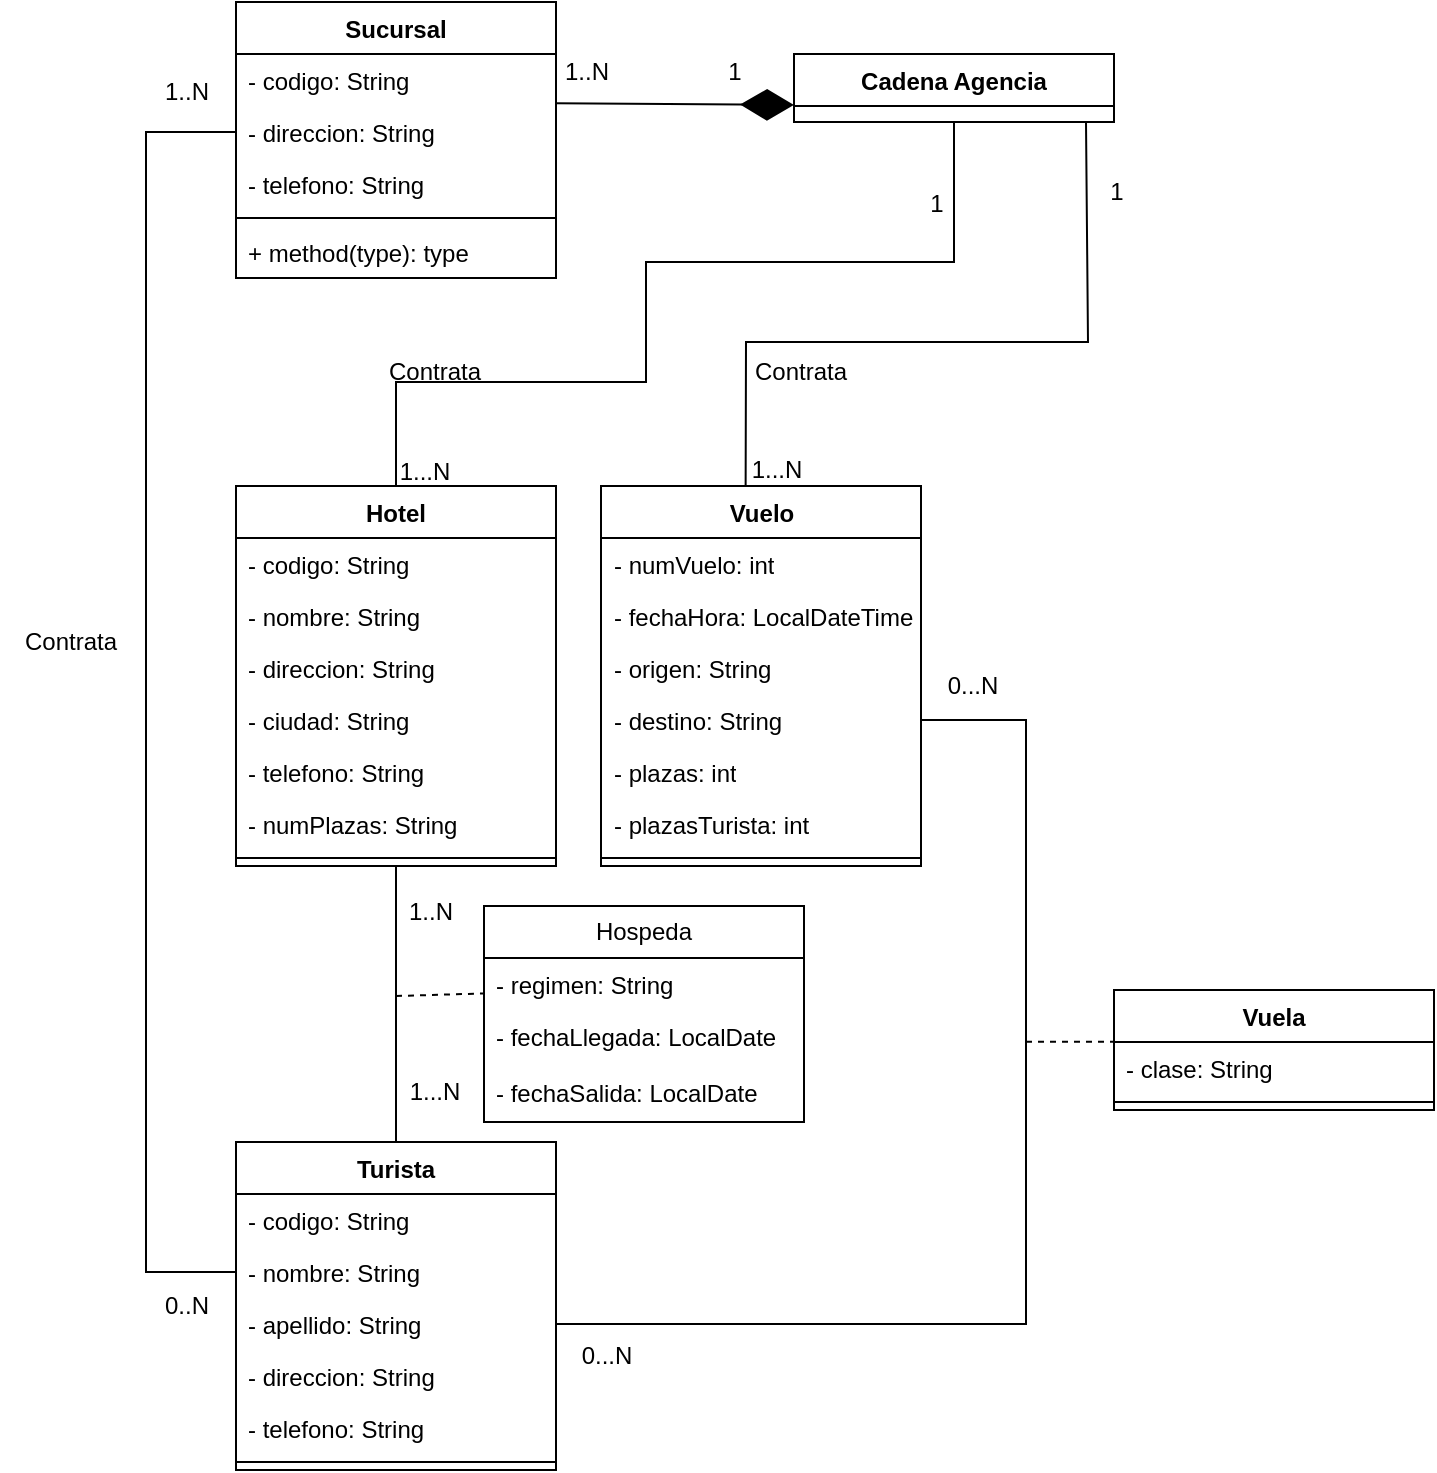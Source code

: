 <mxfile version="21.6.1" type="device">
  <diagram name="Página-1" id="2On3Ov69gY8EIRksSBhO">
    <mxGraphModel dx="1373" dy="-27" grid="1" gridSize="10" guides="1" tooltips="1" connect="1" arrows="1" fold="1" page="1" pageScale="1" pageWidth="1169" pageHeight="827" math="0" shadow="0">
      <root>
        <mxCell id="0" />
        <mxCell id="1" parent="0" />
        <mxCell id="q0I66nLLgs1c069e9Yv5-2" value="Cadena Agencia" style="swimlane;fontStyle=1;align=center;verticalAlign=top;childLayout=stackLayout;horizontal=1;startSize=26;horizontalStack=0;resizeParent=1;resizeParentMax=0;resizeLast=0;collapsible=1;marginBottom=0;whiteSpace=wrap;html=1;" vertex="1" parent="1">
          <mxGeometry x="687" y="899" width="160" height="34" as="geometry" />
        </mxCell>
        <mxCell id="q0I66nLLgs1c069e9Yv5-6" value="Sucursal" style="swimlane;fontStyle=1;align=center;verticalAlign=top;childLayout=stackLayout;horizontal=1;startSize=26;horizontalStack=0;resizeParent=1;resizeParentMax=0;resizeLast=0;collapsible=1;marginBottom=0;whiteSpace=wrap;html=1;" vertex="1" parent="1">
          <mxGeometry x="408" y="873" width="160" height="138" as="geometry" />
        </mxCell>
        <mxCell id="q0I66nLLgs1c069e9Yv5-7" value="- codigo: String" style="text;strokeColor=none;fillColor=none;align=left;verticalAlign=top;spacingLeft=4;spacingRight=4;overflow=hidden;rotatable=0;points=[[0,0.5],[1,0.5]];portConstraint=eastwest;whiteSpace=wrap;html=1;" vertex="1" parent="q0I66nLLgs1c069e9Yv5-6">
          <mxGeometry y="26" width="160" height="26" as="geometry" />
        </mxCell>
        <mxCell id="q0I66nLLgs1c069e9Yv5-13" value="- direccion: String" style="text;strokeColor=none;fillColor=none;align=left;verticalAlign=top;spacingLeft=4;spacingRight=4;overflow=hidden;rotatable=0;points=[[0,0.5],[1,0.5]];portConstraint=eastwest;whiteSpace=wrap;html=1;" vertex="1" parent="q0I66nLLgs1c069e9Yv5-6">
          <mxGeometry y="52" width="160" height="26" as="geometry" />
        </mxCell>
        <mxCell id="q0I66nLLgs1c069e9Yv5-14" value="- telefono: String" style="text;strokeColor=none;fillColor=none;align=left;verticalAlign=top;spacingLeft=4;spacingRight=4;overflow=hidden;rotatable=0;points=[[0,0.5],[1,0.5]];portConstraint=eastwest;whiteSpace=wrap;html=1;" vertex="1" parent="q0I66nLLgs1c069e9Yv5-6">
          <mxGeometry y="78" width="160" height="26" as="geometry" />
        </mxCell>
        <mxCell id="q0I66nLLgs1c069e9Yv5-8" value="" style="line;strokeWidth=1;fillColor=none;align=left;verticalAlign=middle;spacingTop=-1;spacingLeft=3;spacingRight=3;rotatable=0;labelPosition=right;points=[];portConstraint=eastwest;strokeColor=inherit;" vertex="1" parent="q0I66nLLgs1c069e9Yv5-6">
          <mxGeometry y="104" width="160" height="8" as="geometry" />
        </mxCell>
        <mxCell id="q0I66nLLgs1c069e9Yv5-9" value="+ method(type): type" style="text;strokeColor=none;fillColor=none;align=left;verticalAlign=top;spacingLeft=4;spacingRight=4;overflow=hidden;rotatable=0;points=[[0,0.5],[1,0.5]];portConstraint=eastwest;whiteSpace=wrap;html=1;" vertex="1" parent="q0I66nLLgs1c069e9Yv5-6">
          <mxGeometry y="112" width="160" height="26" as="geometry" />
        </mxCell>
        <mxCell id="q0I66nLLgs1c069e9Yv5-15" value="Hotel" style="swimlane;fontStyle=1;align=center;verticalAlign=top;childLayout=stackLayout;horizontal=1;startSize=26;horizontalStack=0;resizeParent=1;resizeParentMax=0;resizeLast=0;collapsible=1;marginBottom=0;whiteSpace=wrap;html=1;" vertex="1" parent="1">
          <mxGeometry x="408" y="1115" width="160" height="190" as="geometry" />
        </mxCell>
        <mxCell id="q0I66nLLgs1c069e9Yv5-16" value="- codigo: String" style="text;strokeColor=none;fillColor=none;align=left;verticalAlign=top;spacingLeft=4;spacingRight=4;overflow=hidden;rotatable=0;points=[[0,0.5],[1,0.5]];portConstraint=eastwest;whiteSpace=wrap;html=1;" vertex="1" parent="q0I66nLLgs1c069e9Yv5-15">
          <mxGeometry y="26" width="160" height="26" as="geometry" />
        </mxCell>
        <mxCell id="q0I66nLLgs1c069e9Yv5-17" value="- nombre: String" style="text;strokeColor=none;fillColor=none;align=left;verticalAlign=top;spacingLeft=4;spacingRight=4;overflow=hidden;rotatable=0;points=[[0,0.5],[1,0.5]];portConstraint=eastwest;whiteSpace=wrap;html=1;" vertex="1" parent="q0I66nLLgs1c069e9Yv5-15">
          <mxGeometry y="52" width="160" height="26" as="geometry" />
        </mxCell>
        <mxCell id="q0I66nLLgs1c069e9Yv5-18" value="- direccion: String" style="text;strokeColor=none;fillColor=none;align=left;verticalAlign=top;spacingLeft=4;spacingRight=4;overflow=hidden;rotatable=0;points=[[0,0.5],[1,0.5]];portConstraint=eastwest;whiteSpace=wrap;html=1;" vertex="1" parent="q0I66nLLgs1c069e9Yv5-15">
          <mxGeometry y="78" width="160" height="26" as="geometry" />
        </mxCell>
        <mxCell id="q0I66nLLgs1c069e9Yv5-21" value="- ciudad: String" style="text;strokeColor=none;fillColor=none;align=left;verticalAlign=top;spacingLeft=4;spacingRight=4;overflow=hidden;rotatable=0;points=[[0,0.5],[1,0.5]];portConstraint=eastwest;whiteSpace=wrap;html=1;" vertex="1" parent="q0I66nLLgs1c069e9Yv5-15">
          <mxGeometry y="104" width="160" height="26" as="geometry" />
        </mxCell>
        <mxCell id="q0I66nLLgs1c069e9Yv5-22" value="- telefono: String" style="text;strokeColor=none;fillColor=none;align=left;verticalAlign=top;spacingLeft=4;spacingRight=4;overflow=hidden;rotatable=0;points=[[0,0.5],[1,0.5]];portConstraint=eastwest;whiteSpace=wrap;html=1;" vertex="1" parent="q0I66nLLgs1c069e9Yv5-15">
          <mxGeometry y="130" width="160" height="26" as="geometry" />
        </mxCell>
        <mxCell id="q0I66nLLgs1c069e9Yv5-23" value="- numPlazas: String" style="text;strokeColor=none;fillColor=none;align=left;verticalAlign=top;spacingLeft=4;spacingRight=4;overflow=hidden;rotatable=0;points=[[0,0.5],[1,0.5]];portConstraint=eastwest;whiteSpace=wrap;html=1;" vertex="1" parent="q0I66nLLgs1c069e9Yv5-15">
          <mxGeometry y="156" width="160" height="26" as="geometry" />
        </mxCell>
        <mxCell id="q0I66nLLgs1c069e9Yv5-19" value="" style="line;strokeWidth=1;fillColor=none;align=left;verticalAlign=middle;spacingTop=-1;spacingLeft=3;spacingRight=3;rotatable=0;labelPosition=right;points=[];portConstraint=eastwest;strokeColor=inherit;" vertex="1" parent="q0I66nLLgs1c069e9Yv5-15">
          <mxGeometry y="182" width="160" height="8" as="geometry" />
        </mxCell>
        <mxCell id="q0I66nLLgs1c069e9Yv5-26" value="Vuelo" style="swimlane;fontStyle=1;align=center;verticalAlign=top;childLayout=stackLayout;horizontal=1;startSize=26;horizontalStack=0;resizeParent=1;resizeParentMax=0;resizeLast=0;collapsible=1;marginBottom=0;whiteSpace=wrap;html=1;" vertex="1" parent="1">
          <mxGeometry x="590.5" y="1115" width="160" height="190" as="geometry" />
        </mxCell>
        <mxCell id="q0I66nLLgs1c069e9Yv5-27" value="- numVuelo: int" style="text;strokeColor=none;fillColor=none;align=left;verticalAlign=top;spacingLeft=4;spacingRight=4;overflow=hidden;rotatable=0;points=[[0,0.5],[1,0.5]];portConstraint=eastwest;whiteSpace=wrap;html=1;" vertex="1" parent="q0I66nLLgs1c069e9Yv5-26">
          <mxGeometry y="26" width="160" height="26" as="geometry" />
        </mxCell>
        <mxCell id="q0I66nLLgs1c069e9Yv5-28" value="- fechaHora: LocalDateTime" style="text;strokeColor=none;fillColor=none;align=left;verticalAlign=top;spacingLeft=4;spacingRight=4;overflow=hidden;rotatable=0;points=[[0,0.5],[1,0.5]];portConstraint=eastwest;whiteSpace=wrap;html=1;" vertex="1" parent="q0I66nLLgs1c069e9Yv5-26">
          <mxGeometry y="52" width="160" height="26" as="geometry" />
        </mxCell>
        <mxCell id="q0I66nLLgs1c069e9Yv5-29" value="- origen: String" style="text;strokeColor=none;fillColor=none;align=left;verticalAlign=top;spacingLeft=4;spacingRight=4;overflow=hidden;rotatable=0;points=[[0,0.5],[1,0.5]];portConstraint=eastwest;whiteSpace=wrap;html=1;" vertex="1" parent="q0I66nLLgs1c069e9Yv5-26">
          <mxGeometry y="78" width="160" height="26" as="geometry" />
        </mxCell>
        <mxCell id="q0I66nLLgs1c069e9Yv5-30" value="- destino: String" style="text;strokeColor=none;fillColor=none;align=left;verticalAlign=top;spacingLeft=4;spacingRight=4;overflow=hidden;rotatable=0;points=[[0,0.5],[1,0.5]];portConstraint=eastwest;whiteSpace=wrap;html=1;" vertex="1" parent="q0I66nLLgs1c069e9Yv5-26">
          <mxGeometry y="104" width="160" height="26" as="geometry" />
        </mxCell>
        <mxCell id="q0I66nLLgs1c069e9Yv5-31" value="- plazas: int" style="text;strokeColor=none;fillColor=none;align=left;verticalAlign=top;spacingLeft=4;spacingRight=4;overflow=hidden;rotatable=0;points=[[0,0.5],[1,0.5]];portConstraint=eastwest;whiteSpace=wrap;html=1;" vertex="1" parent="q0I66nLLgs1c069e9Yv5-26">
          <mxGeometry y="130" width="160" height="26" as="geometry" />
        </mxCell>
        <mxCell id="q0I66nLLgs1c069e9Yv5-32" value="- plazasTurista: int" style="text;strokeColor=none;fillColor=none;align=left;verticalAlign=top;spacingLeft=4;spacingRight=4;overflow=hidden;rotatable=0;points=[[0,0.5],[1,0.5]];portConstraint=eastwest;whiteSpace=wrap;html=1;" vertex="1" parent="q0I66nLLgs1c069e9Yv5-26">
          <mxGeometry y="156" width="160" height="26" as="geometry" />
        </mxCell>
        <mxCell id="q0I66nLLgs1c069e9Yv5-33" value="" style="line;strokeWidth=1;fillColor=none;align=left;verticalAlign=middle;spacingTop=-1;spacingLeft=3;spacingRight=3;rotatable=0;labelPosition=right;points=[];portConstraint=eastwest;strokeColor=inherit;" vertex="1" parent="q0I66nLLgs1c069e9Yv5-26">
          <mxGeometry y="182" width="160" height="8" as="geometry" />
        </mxCell>
        <mxCell id="q0I66nLLgs1c069e9Yv5-34" value="Turista" style="swimlane;fontStyle=1;align=center;verticalAlign=top;childLayout=stackLayout;horizontal=1;startSize=26;horizontalStack=0;resizeParent=1;resizeParentMax=0;resizeLast=0;collapsible=1;marginBottom=0;whiteSpace=wrap;html=1;" vertex="1" parent="1">
          <mxGeometry x="408" y="1443" width="160" height="164" as="geometry" />
        </mxCell>
        <mxCell id="q0I66nLLgs1c069e9Yv5-35" value="- codigo: String" style="text;strokeColor=none;fillColor=none;align=left;verticalAlign=top;spacingLeft=4;spacingRight=4;overflow=hidden;rotatable=0;points=[[0,0.5],[1,0.5]];portConstraint=eastwest;whiteSpace=wrap;html=1;" vertex="1" parent="q0I66nLLgs1c069e9Yv5-34">
          <mxGeometry y="26" width="160" height="26" as="geometry" />
        </mxCell>
        <mxCell id="q0I66nLLgs1c069e9Yv5-36" value="- nombre: String" style="text;strokeColor=none;fillColor=none;align=left;verticalAlign=top;spacingLeft=4;spacingRight=4;overflow=hidden;rotatable=0;points=[[0,0.5],[1,0.5]];portConstraint=eastwest;whiteSpace=wrap;html=1;" vertex="1" parent="q0I66nLLgs1c069e9Yv5-34">
          <mxGeometry y="52" width="160" height="26" as="geometry" />
        </mxCell>
        <mxCell id="q0I66nLLgs1c069e9Yv5-42" value="- apellido: String" style="text;strokeColor=none;fillColor=none;align=left;verticalAlign=top;spacingLeft=4;spacingRight=4;overflow=hidden;rotatable=0;points=[[0,0.5],[1,0.5]];portConstraint=eastwest;whiteSpace=wrap;html=1;" vertex="1" parent="q0I66nLLgs1c069e9Yv5-34">
          <mxGeometry y="78" width="160" height="26" as="geometry" />
        </mxCell>
        <mxCell id="q0I66nLLgs1c069e9Yv5-37" value="- direccion: String" style="text;strokeColor=none;fillColor=none;align=left;verticalAlign=top;spacingLeft=4;spacingRight=4;overflow=hidden;rotatable=0;points=[[0,0.5],[1,0.5]];portConstraint=eastwest;whiteSpace=wrap;html=1;" vertex="1" parent="q0I66nLLgs1c069e9Yv5-34">
          <mxGeometry y="104" width="160" height="26" as="geometry" />
        </mxCell>
        <mxCell id="q0I66nLLgs1c069e9Yv5-39" value="- telefono: String" style="text;strokeColor=none;fillColor=none;align=left;verticalAlign=top;spacingLeft=4;spacingRight=4;overflow=hidden;rotatable=0;points=[[0,0.5],[1,0.5]];portConstraint=eastwest;whiteSpace=wrap;html=1;" vertex="1" parent="q0I66nLLgs1c069e9Yv5-34">
          <mxGeometry y="130" width="160" height="26" as="geometry" />
        </mxCell>
        <mxCell id="q0I66nLLgs1c069e9Yv5-41" value="" style="line;strokeWidth=1;fillColor=none;align=left;verticalAlign=middle;spacingTop=-1;spacingLeft=3;spacingRight=3;rotatable=0;labelPosition=right;points=[];portConstraint=eastwest;strokeColor=inherit;" vertex="1" parent="q0I66nLLgs1c069e9Yv5-34">
          <mxGeometry y="156" width="160" height="8" as="geometry" />
        </mxCell>
        <mxCell id="q0I66nLLgs1c069e9Yv5-46" value="" style="endArrow=none;html=1;rounded=0;exitX=0.5;exitY=0;exitDx=0;exitDy=0;entryX=0.5;entryY=1;entryDx=0;entryDy=0;" edge="1" parent="1" source="q0I66nLLgs1c069e9Yv5-15" target="q0I66nLLgs1c069e9Yv5-2">
          <mxGeometry width="50" height="50" relative="1" as="geometry">
            <mxPoint x="423" y="1053" as="sourcePoint" />
            <mxPoint x="473" y="1003" as="targetPoint" />
            <Array as="points">
              <mxPoint x="488" y="1063" />
              <mxPoint x="613" y="1063" />
              <mxPoint x="613" y="1003" />
              <mxPoint x="767" y="1003" />
            </Array>
          </mxGeometry>
        </mxCell>
        <mxCell id="q0I66nLLgs1c069e9Yv5-55" value="" style="endArrow=none;html=1;rounded=0;exitX=0.452;exitY=0.001;exitDx=0;exitDy=0;exitPerimeter=0;" edge="1" parent="1" source="q0I66nLLgs1c069e9Yv5-26">
          <mxGeometry width="50" height="50" relative="1" as="geometry">
            <mxPoint x="523" y="1043" as="sourcePoint" />
            <mxPoint x="833" y="933" as="targetPoint" />
            <Array as="points">
              <mxPoint x="663" y="1043" />
              <mxPoint x="834" y="1043" />
            </Array>
          </mxGeometry>
        </mxCell>
        <mxCell id="q0I66nLLgs1c069e9Yv5-56" value="1...N" style="text;html=1;align=center;verticalAlign=middle;resizable=0;points=[];autosize=1;strokeColor=none;fillColor=none;" vertex="1" parent="1">
          <mxGeometry x="477" y="1093" width="50" height="30" as="geometry" />
        </mxCell>
        <mxCell id="q0I66nLLgs1c069e9Yv5-57" value="1" style="text;html=1;align=center;verticalAlign=middle;resizable=0;points=[];autosize=1;strokeColor=none;fillColor=none;" vertex="1" parent="1">
          <mxGeometry x="743" y="959" width="30" height="30" as="geometry" />
        </mxCell>
        <mxCell id="q0I66nLLgs1c069e9Yv5-59" value="Contrata" style="text;html=1;align=center;verticalAlign=middle;resizable=0;points=[];autosize=1;strokeColor=none;fillColor=none;" vertex="1" parent="1">
          <mxGeometry x="472" y="1043" width="70" height="30" as="geometry" />
        </mxCell>
        <mxCell id="q0I66nLLgs1c069e9Yv5-60" value="" style="endArrow=none;html=1;rounded=0;exitX=0.5;exitY=0;exitDx=0;exitDy=0;entryX=0.5;entryY=1;entryDx=0;entryDy=0;" edge="1" parent="1" source="q0I66nLLgs1c069e9Yv5-34" target="q0I66nLLgs1c069e9Yv5-15">
          <mxGeometry width="50" height="50" relative="1" as="geometry">
            <mxPoint x="413" y="1223" as="sourcePoint" />
            <mxPoint x="463" y="1173" as="targetPoint" />
          </mxGeometry>
        </mxCell>
        <mxCell id="q0I66nLLgs1c069e9Yv5-61" value="1...N" style="text;html=1;align=center;verticalAlign=middle;resizable=0;points=[];autosize=1;strokeColor=none;fillColor=none;" vertex="1" parent="1">
          <mxGeometry x="482" y="1403" width="50" height="30" as="geometry" />
        </mxCell>
        <mxCell id="q0I66nLLgs1c069e9Yv5-62" value="1..N" style="text;html=1;align=center;verticalAlign=middle;resizable=0;points=[];autosize=1;strokeColor=none;fillColor=none;" vertex="1" parent="1">
          <mxGeometry x="480" y="1313" width="50" height="30" as="geometry" />
        </mxCell>
        <mxCell id="q0I66nLLgs1c069e9Yv5-64" value="1...N" style="text;html=1;align=center;verticalAlign=middle;resizable=0;points=[];autosize=1;strokeColor=none;fillColor=none;" vertex="1" parent="1">
          <mxGeometry x="653" y="1092" width="50" height="30" as="geometry" />
        </mxCell>
        <mxCell id="q0I66nLLgs1c069e9Yv5-65" value="1" style="text;html=1;align=center;verticalAlign=middle;resizable=0;points=[];autosize=1;strokeColor=none;fillColor=none;" vertex="1" parent="1">
          <mxGeometry x="833" y="953" width="30" height="30" as="geometry" />
        </mxCell>
        <mxCell id="q0I66nLLgs1c069e9Yv5-66" value="Contrata" style="text;html=1;align=center;verticalAlign=middle;resizable=0;points=[];autosize=1;strokeColor=none;fillColor=none;" vertex="1" parent="1">
          <mxGeometry x="655" y="1043" width="70" height="30" as="geometry" />
        </mxCell>
        <mxCell id="q0I66nLLgs1c069e9Yv5-74" value="Vuela&lt;br&gt;" style="swimlane;fontStyle=1;align=center;verticalAlign=top;childLayout=stackLayout;horizontal=1;startSize=26;horizontalStack=0;resizeParent=1;resizeParentMax=0;resizeLast=0;collapsible=1;marginBottom=0;whiteSpace=wrap;html=1;" vertex="1" parent="1">
          <mxGeometry x="847" y="1367" width="160" height="60" as="geometry" />
        </mxCell>
        <mxCell id="q0I66nLLgs1c069e9Yv5-75" value="- clase: String" style="text;strokeColor=none;fillColor=none;align=left;verticalAlign=top;spacingLeft=4;spacingRight=4;overflow=hidden;rotatable=0;points=[[0,0.5],[1,0.5]];portConstraint=eastwest;whiteSpace=wrap;html=1;" vertex="1" parent="q0I66nLLgs1c069e9Yv5-74">
          <mxGeometry y="26" width="160" height="26" as="geometry" />
        </mxCell>
        <mxCell id="q0I66nLLgs1c069e9Yv5-81" value="" style="line;strokeWidth=1;fillColor=none;align=left;verticalAlign=middle;spacingTop=-1;spacingLeft=3;spacingRight=3;rotatable=0;labelPosition=right;points=[];portConstraint=eastwest;strokeColor=inherit;" vertex="1" parent="q0I66nLLgs1c069e9Yv5-74">
          <mxGeometry y="52" width="160" height="8" as="geometry" />
        </mxCell>
        <mxCell id="q0I66nLLgs1c069e9Yv5-82" value="Hospeda" style="swimlane;fontStyle=0;childLayout=stackLayout;horizontal=1;startSize=26;fillColor=none;horizontalStack=0;resizeParent=1;resizeParentMax=0;resizeLast=0;collapsible=1;marginBottom=0;whiteSpace=wrap;html=1;" vertex="1" parent="1">
          <mxGeometry x="532" y="1325" width="160" height="108" as="geometry" />
        </mxCell>
        <mxCell id="q0I66nLLgs1c069e9Yv5-83" value="- regimen: String" style="text;strokeColor=none;fillColor=none;align=left;verticalAlign=top;spacingLeft=4;spacingRight=4;overflow=hidden;rotatable=0;points=[[0,0.5],[1,0.5]];portConstraint=eastwest;whiteSpace=wrap;html=1;" vertex="1" parent="q0I66nLLgs1c069e9Yv5-82">
          <mxGeometry y="26" width="160" height="26" as="geometry" />
        </mxCell>
        <mxCell id="q0I66nLLgs1c069e9Yv5-102" value="- fechaLlegada: LocalDate" style="text;strokeColor=none;fillColor=none;align=left;verticalAlign=top;spacingLeft=4;spacingRight=4;overflow=hidden;rotatable=0;points=[[0,0.5],[1,0.5]];portConstraint=eastwest;whiteSpace=wrap;html=1;" vertex="1" parent="q0I66nLLgs1c069e9Yv5-82">
          <mxGeometry y="52" width="160" height="28" as="geometry" />
        </mxCell>
        <mxCell id="q0I66nLLgs1c069e9Yv5-103" value="- fechaSalida: LocalDate" style="text;strokeColor=none;fillColor=none;align=left;verticalAlign=top;spacingLeft=4;spacingRight=4;overflow=hidden;rotatable=0;points=[[0,0.5],[1,0.5]];portConstraint=eastwest;whiteSpace=wrap;html=1;" vertex="1" parent="q0I66nLLgs1c069e9Yv5-82">
          <mxGeometry y="80" width="160" height="28" as="geometry" />
        </mxCell>
        <mxCell id="q0I66nLLgs1c069e9Yv5-86" value="" style="endArrow=diamondThin;endFill=1;endSize=24;html=1;rounded=0;exitX=0.998;exitY=0.946;exitDx=0;exitDy=0;entryX=0;entryY=0.75;entryDx=0;entryDy=0;exitPerimeter=0;" edge="1" parent="1" source="q0I66nLLgs1c069e9Yv5-7" target="q0I66nLLgs1c069e9Yv5-2">
          <mxGeometry width="160" relative="1" as="geometry">
            <mxPoint x="303" y="743" as="sourcePoint" />
            <mxPoint x="682.36" y="911.992" as="targetPoint" />
          </mxGeometry>
        </mxCell>
        <mxCell id="q0I66nLLgs1c069e9Yv5-87" value="" style="endArrow=none;dashed=1;html=1;rounded=0;entryX=-0.001;entryY=0.682;entryDx=0;entryDy=0;entryPerimeter=0;" edge="1" parent="1" target="q0I66nLLgs1c069e9Yv5-83">
          <mxGeometry width="50" height="50" relative="1" as="geometry">
            <mxPoint x="488" y="1370" as="sourcePoint" />
            <mxPoint x="498" y="1293" as="targetPoint" />
          </mxGeometry>
        </mxCell>
        <mxCell id="q0I66nLLgs1c069e9Yv5-88" value="" style="endArrow=none;html=1;rounded=0;exitX=1;exitY=0.5;exitDx=0;exitDy=0;entryX=1;entryY=0.5;entryDx=0;entryDy=0;" edge="1" parent="1" source="q0I66nLLgs1c069e9Yv5-42" target="q0I66nLLgs1c069e9Yv5-30">
          <mxGeometry width="50" height="50" relative="1" as="geometry">
            <mxPoint x="673" y="1523" as="sourcePoint" />
            <mxPoint x="803" y="1213" as="targetPoint" />
            <Array as="points">
              <mxPoint x="803" y="1534" />
              <mxPoint x="803" y="1232" />
            </Array>
          </mxGeometry>
        </mxCell>
        <mxCell id="q0I66nLLgs1c069e9Yv5-89" value="" style="endArrow=none;dashed=1;html=1;rounded=0;entryX=0.003;entryY=0.035;entryDx=0;entryDy=0;entryPerimeter=0;" edge="1" parent="1">
          <mxGeometry width="50" height="50" relative="1" as="geometry">
            <mxPoint x="803" y="1392.83" as="sourcePoint" />
            <mxPoint x="847" y="1392.83" as="targetPoint" />
          </mxGeometry>
        </mxCell>
        <mxCell id="q0I66nLLgs1c069e9Yv5-90" value="" style="endArrow=none;html=1;rounded=0;entryX=0;entryY=0.5;entryDx=0;entryDy=0;exitX=0;exitY=0.5;exitDx=0;exitDy=0;" edge="1" parent="1" source="q0I66nLLgs1c069e9Yv5-36" target="q0I66nLLgs1c069e9Yv5-13">
          <mxGeometry width="50" height="50" relative="1" as="geometry">
            <mxPoint x="363" y="1533" as="sourcePoint" />
            <mxPoint x="363" y="923" as="targetPoint" />
            <Array as="points">
              <mxPoint x="363" y="1508" />
              <mxPoint x="363" y="1423" />
              <mxPoint x="363" y="1183" />
              <mxPoint x="363" y="1063" />
              <mxPoint x="363" y="938" />
            </Array>
          </mxGeometry>
        </mxCell>
        <mxCell id="q0I66nLLgs1c069e9Yv5-92" value="1" style="text;html=1;align=center;verticalAlign=middle;resizable=0;points=[];autosize=1;strokeColor=none;fillColor=none;" vertex="1" parent="1">
          <mxGeometry x="642" y="893" width="30" height="30" as="geometry" />
        </mxCell>
        <mxCell id="q0I66nLLgs1c069e9Yv5-93" value="1..N" style="text;html=1;align=center;verticalAlign=middle;resizable=0;points=[];autosize=1;strokeColor=none;fillColor=none;" vertex="1" parent="1">
          <mxGeometry x="558" y="893" width="50" height="30" as="geometry" />
        </mxCell>
        <mxCell id="q0I66nLLgs1c069e9Yv5-95" value="1..N" style="text;html=1;align=center;verticalAlign=middle;resizable=0;points=[];autosize=1;strokeColor=none;fillColor=none;" vertex="1" parent="1">
          <mxGeometry x="358" y="903" width="50" height="30" as="geometry" />
        </mxCell>
        <mxCell id="q0I66nLLgs1c069e9Yv5-96" value="0..N" style="text;html=1;align=center;verticalAlign=middle;resizable=0;points=[];autosize=1;strokeColor=none;fillColor=none;" vertex="1" parent="1">
          <mxGeometry x="358" y="1510" width="50" height="30" as="geometry" />
        </mxCell>
        <mxCell id="q0I66nLLgs1c069e9Yv5-97" value="Contrata" style="text;html=1;align=center;verticalAlign=middle;resizable=0;points=[];autosize=1;strokeColor=none;fillColor=none;" vertex="1" parent="1">
          <mxGeometry x="290" y="1178" width="70" height="30" as="geometry" />
        </mxCell>
        <mxCell id="q0I66nLLgs1c069e9Yv5-100" value="0...N" style="text;html=1;align=center;verticalAlign=middle;resizable=0;points=[];autosize=1;strokeColor=none;fillColor=none;" vertex="1" parent="1">
          <mxGeometry x="750.5" y="1200" width="50" height="30" as="geometry" />
        </mxCell>
        <mxCell id="q0I66nLLgs1c069e9Yv5-101" value="0...N" style="text;html=1;align=center;verticalAlign=middle;resizable=0;points=[];autosize=1;strokeColor=none;fillColor=none;" vertex="1" parent="1">
          <mxGeometry x="568" y="1535" width="50" height="30" as="geometry" />
        </mxCell>
      </root>
    </mxGraphModel>
  </diagram>
</mxfile>
